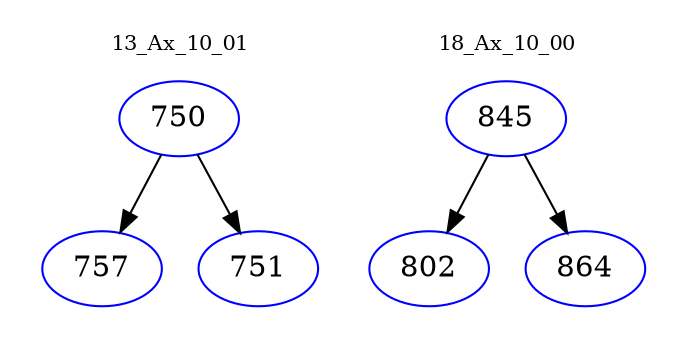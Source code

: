 digraph{
subgraph cluster_0 {
color = white
label = "13_Ax_10_01";
fontsize=10;
T0_750 [label="750", color="blue"]
T0_750 -> T0_757 [color="black"]
T0_757 [label="757", color="blue"]
T0_750 -> T0_751 [color="black"]
T0_751 [label="751", color="blue"]
}
subgraph cluster_1 {
color = white
label = "18_Ax_10_00";
fontsize=10;
T1_845 [label="845", color="blue"]
T1_845 -> T1_802 [color="black"]
T1_802 [label="802", color="blue"]
T1_845 -> T1_864 [color="black"]
T1_864 [label="864", color="blue"]
}
}
